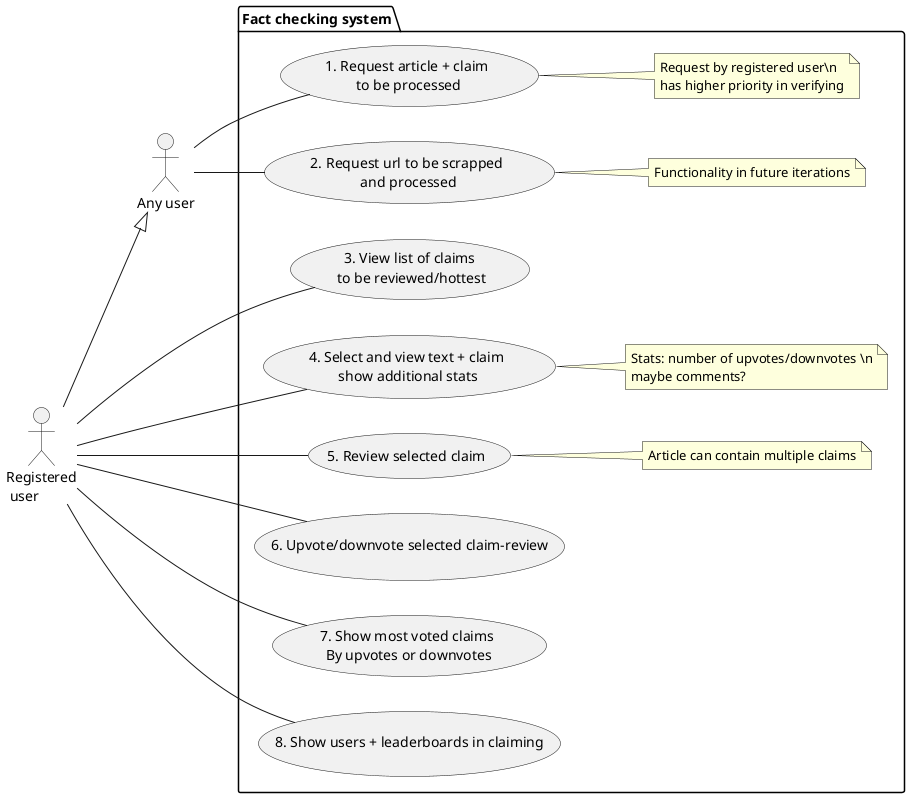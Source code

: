@startuml
left to right direction

"Any user" as Visitor
"Registered\n user" as User
' database "Database" as db
' entity "Fact checking\n model" as check_model
' entity "Article comparison\n model \n?? or claim only ??" as comp_model

package "Fact checking system" {

  User --|> Visitor

  usecase UC1 as "1. Request article + claim\n to be processed"
  note right of UC1
    Request by registered user\n
    has higher priority in verifying
  end note

  usecase UC2 as "2. Request url to be scrapped\n and processed"
  note right of UC2 
    Functionality in future iterations
  end note

  usecase UC3 as "3. View list of claims\n to be reviewed/hottest"
  usecase UC4 as "4. Select and view text + claim\n show additional stats"
  note right of UC4 
    Stats: number of upvotes/downvotes \n
    maybe comments?
  end note

  usecase UC5 as "5. Review selected claim"
  note right of UC5 
    Article can contain multiple claims
  end note

  usecase UC6 as "6. Upvote/downvote selected claim-review"

  usecase UC7 as "7. Show most voted claims\n By upvotes or downvotes"
  usecase UC8 as "8. Show users + leaderboards in claiming"

    Visitor -- UC1
    Visitor -- UC2
    
    User -- UC3
    User -- UC4
    User -- UC5
    User -- UC6
    User -- UC7
    User -- UC8

}
@enduml